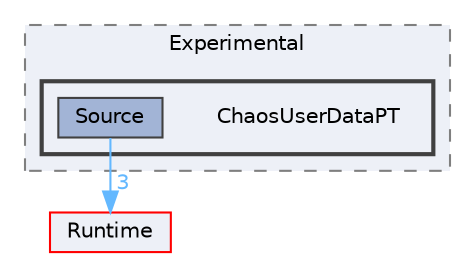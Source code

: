 digraph "ChaosUserDataPT"
{
 // INTERACTIVE_SVG=YES
 // LATEX_PDF_SIZE
  bgcolor="transparent";
  edge [fontname=Helvetica,fontsize=10,labelfontname=Helvetica,labelfontsize=10];
  node [fontname=Helvetica,fontsize=10,shape=box,height=0.2,width=0.4];
  compound=true
  subgraph clusterdir_6e0c5d987c338b0072956bd3eccf79be {
    graph [ bgcolor="#edf0f7", pencolor="grey50", label="Experimental", fontname=Helvetica,fontsize=10 style="filled,dashed", URL="dir_6e0c5d987c338b0072956bd3eccf79be.html",tooltip=""]
  subgraph clusterdir_9c4048ac1defd59781f1e278e2eb9b4f {
    graph [ bgcolor="#edf0f7", pencolor="grey25", label="", fontname=Helvetica,fontsize=10 style="filled,bold", URL="dir_9c4048ac1defd59781f1e278e2eb9b4f.html",tooltip=""]
    dir_9c4048ac1defd59781f1e278e2eb9b4f [shape=plaintext, label="ChaosUserDataPT"];
  dir_a8c813bb08e4ae93cbc1b259f92485d5 [label="Source", fillcolor="#a2b4d6", color="grey25", style="filled", URL="dir_a8c813bb08e4ae93cbc1b259f92485d5.html",tooltip=""];
  }
  }
  dir_7536b172fbd480bfd146a1b1acd6856b [label="Runtime", fillcolor="#edf0f7", color="red", style="filled", URL="dir_7536b172fbd480bfd146a1b1acd6856b.html",tooltip=""];
  dir_a8c813bb08e4ae93cbc1b259f92485d5->dir_7536b172fbd480bfd146a1b1acd6856b [headlabel="3", labeldistance=1.5 headhref="dir_001073_000984.html" href="dir_001073_000984.html" color="steelblue1" fontcolor="steelblue1"];
}
